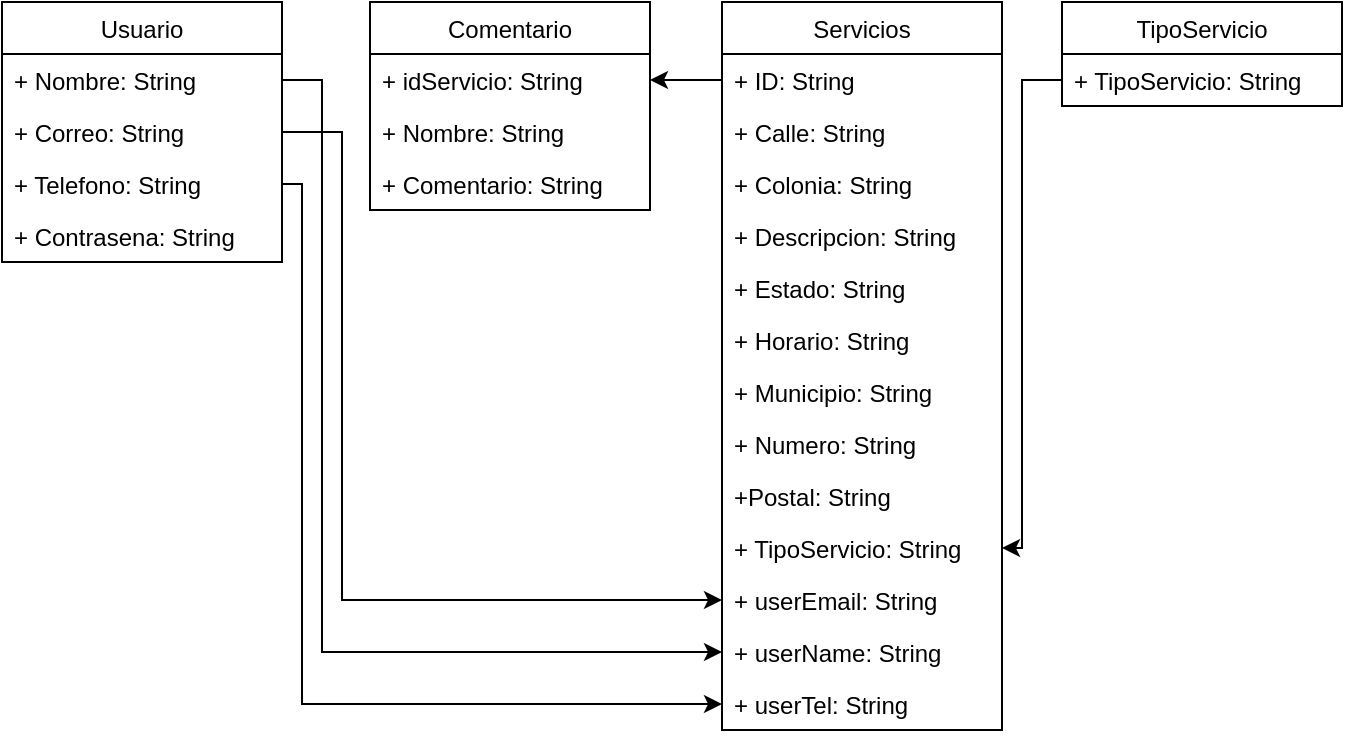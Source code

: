 <mxfile version="18.0.2" type="github">
  <diagram id="5dNm-db4SnpCI-d1yvFE" name="Page-1">
    <mxGraphModel dx="1240" dy="743" grid="1" gridSize="10" guides="1" tooltips="1" connect="1" arrows="1" fold="1" page="1" pageScale="1" pageWidth="827" pageHeight="1169" math="0" shadow="0">
      <root>
        <mxCell id="0" />
        <mxCell id="1" parent="0" />
        <mxCell id="A_5fuHN3O4RCUiWuTSh4-4" value="Usuario" style="swimlane;fontStyle=0;childLayout=stackLayout;horizontal=1;startSize=26;fillColor=none;horizontalStack=0;resizeParent=1;resizeParentMax=0;resizeLast=0;collapsible=1;marginBottom=0;" vertex="1" parent="1">
          <mxGeometry x="90" y="230" width="140" height="130" as="geometry" />
        </mxCell>
        <mxCell id="A_5fuHN3O4RCUiWuTSh4-7" value="+ Nombre: String" style="text;strokeColor=none;fillColor=none;align=left;verticalAlign=top;spacingLeft=4;spacingRight=4;overflow=hidden;rotatable=0;points=[[0,0.5],[1,0.5]];portConstraint=eastwest;" vertex="1" parent="A_5fuHN3O4RCUiWuTSh4-4">
          <mxGeometry y="26" width="140" height="26" as="geometry" />
        </mxCell>
        <mxCell id="A_5fuHN3O4RCUiWuTSh4-5" value="+ Correo: String" style="text;strokeColor=none;fillColor=none;align=left;verticalAlign=top;spacingLeft=4;spacingRight=4;overflow=hidden;rotatable=0;points=[[0,0.5],[1,0.5]];portConstraint=eastwest;" vertex="1" parent="A_5fuHN3O4RCUiWuTSh4-4">
          <mxGeometry y="52" width="140" height="26" as="geometry" />
        </mxCell>
        <mxCell id="A_5fuHN3O4RCUiWuTSh4-6" value="+ Telefono: String" style="text;strokeColor=none;fillColor=none;align=left;verticalAlign=top;spacingLeft=4;spacingRight=4;overflow=hidden;rotatable=0;points=[[0,0.5],[1,0.5]];portConstraint=eastwest;" vertex="1" parent="A_5fuHN3O4RCUiWuTSh4-4">
          <mxGeometry y="78" width="140" height="26" as="geometry" />
        </mxCell>
        <mxCell id="A_5fuHN3O4RCUiWuTSh4-10" value="+ Contrasena: String" style="text;strokeColor=none;fillColor=none;align=left;verticalAlign=top;spacingLeft=4;spacingRight=4;overflow=hidden;rotatable=0;points=[[0,0.5],[1,0.5]];portConstraint=eastwest;" vertex="1" parent="A_5fuHN3O4RCUiWuTSh4-4">
          <mxGeometry y="104" width="140" height="26" as="geometry" />
        </mxCell>
        <mxCell id="A_5fuHN3O4RCUiWuTSh4-11" value="TipoServicio" style="swimlane;fontStyle=0;childLayout=stackLayout;horizontal=1;startSize=26;fillColor=none;horizontalStack=0;resizeParent=1;resizeParentMax=0;resizeLast=0;collapsible=1;marginBottom=0;" vertex="1" parent="1">
          <mxGeometry x="620" y="230" width="140" height="52" as="geometry" />
        </mxCell>
        <mxCell id="A_5fuHN3O4RCUiWuTSh4-12" value="+ TipoServicio: String" style="text;strokeColor=none;fillColor=none;align=left;verticalAlign=top;spacingLeft=4;spacingRight=4;overflow=hidden;rotatable=0;points=[[0,0.5],[1,0.5]];portConstraint=eastwest;" vertex="1" parent="A_5fuHN3O4RCUiWuTSh4-11">
          <mxGeometry y="26" width="140" height="26" as="geometry" />
        </mxCell>
        <mxCell id="A_5fuHN3O4RCUiWuTSh4-16" value="Servicios" style="swimlane;fontStyle=0;childLayout=stackLayout;horizontal=1;startSize=26;fillColor=none;horizontalStack=0;resizeParent=1;resizeParentMax=0;resizeLast=0;collapsible=1;marginBottom=0;" vertex="1" parent="1">
          <mxGeometry x="450" y="230" width="140" height="364" as="geometry" />
        </mxCell>
        <mxCell id="A_5fuHN3O4RCUiWuTSh4-25" value="+ ID: String" style="text;strokeColor=none;fillColor=none;align=left;verticalAlign=top;spacingLeft=4;spacingRight=4;overflow=hidden;rotatable=0;points=[[0,0.5],[1,0.5]];portConstraint=eastwest;" vertex="1" parent="A_5fuHN3O4RCUiWuTSh4-16">
          <mxGeometry y="26" width="140" height="26" as="geometry" />
        </mxCell>
        <mxCell id="A_5fuHN3O4RCUiWuTSh4-17" value="+ Calle: String" style="text;strokeColor=none;fillColor=none;align=left;verticalAlign=top;spacingLeft=4;spacingRight=4;overflow=hidden;rotatable=0;points=[[0,0.5],[1,0.5]];portConstraint=eastwest;" vertex="1" parent="A_5fuHN3O4RCUiWuTSh4-16">
          <mxGeometry y="52" width="140" height="26" as="geometry" />
        </mxCell>
        <mxCell id="A_5fuHN3O4RCUiWuTSh4-23" value="+ Colonia: String" style="text;strokeColor=none;fillColor=none;align=left;verticalAlign=top;spacingLeft=4;spacingRight=4;overflow=hidden;rotatable=0;points=[[0,0.5],[1,0.5]];portConstraint=eastwest;" vertex="1" parent="A_5fuHN3O4RCUiWuTSh4-16">
          <mxGeometry y="78" width="140" height="26" as="geometry" />
        </mxCell>
        <mxCell id="A_5fuHN3O4RCUiWuTSh4-28" value="+ Descripcion: String&#xa;" style="text;strokeColor=none;fillColor=none;align=left;verticalAlign=top;spacingLeft=4;spacingRight=4;overflow=hidden;rotatable=0;points=[[0,0.5],[1,0.5]];portConstraint=eastwest;" vertex="1" parent="A_5fuHN3O4RCUiWuTSh4-16">
          <mxGeometry y="104" width="140" height="26" as="geometry" />
        </mxCell>
        <mxCell id="A_5fuHN3O4RCUiWuTSh4-27" value="+ Estado: String" style="text;strokeColor=none;fillColor=none;align=left;verticalAlign=top;spacingLeft=4;spacingRight=4;overflow=hidden;rotatable=0;points=[[0,0.5],[1,0.5]];portConstraint=eastwest;" vertex="1" parent="A_5fuHN3O4RCUiWuTSh4-16">
          <mxGeometry y="130" width="140" height="26" as="geometry" />
        </mxCell>
        <mxCell id="A_5fuHN3O4RCUiWuTSh4-26" value="+ Horario: String" style="text;strokeColor=none;fillColor=none;align=left;verticalAlign=top;spacingLeft=4;spacingRight=4;overflow=hidden;rotatable=0;points=[[0,0.5],[1,0.5]];portConstraint=eastwest;" vertex="1" parent="A_5fuHN3O4RCUiWuTSh4-16">
          <mxGeometry y="156" width="140" height="26" as="geometry" />
        </mxCell>
        <mxCell id="A_5fuHN3O4RCUiWuTSh4-24" value="+ Municipio: String" style="text;strokeColor=none;fillColor=none;align=left;verticalAlign=top;spacingLeft=4;spacingRight=4;overflow=hidden;rotatable=0;points=[[0,0.5],[1,0.5]];portConstraint=eastwest;" vertex="1" parent="A_5fuHN3O4RCUiWuTSh4-16">
          <mxGeometry y="182" width="140" height="26" as="geometry" />
        </mxCell>
        <mxCell id="A_5fuHN3O4RCUiWuTSh4-22" value="+ Numero: String" style="text;strokeColor=none;fillColor=none;align=left;verticalAlign=top;spacingLeft=4;spacingRight=4;overflow=hidden;rotatable=0;points=[[0,0.5],[1,0.5]];portConstraint=eastwest;" vertex="1" parent="A_5fuHN3O4RCUiWuTSh4-16">
          <mxGeometry y="208" width="140" height="26" as="geometry" />
        </mxCell>
        <mxCell id="A_5fuHN3O4RCUiWuTSh4-21" value="+Postal: String" style="text;strokeColor=none;fillColor=none;align=left;verticalAlign=top;spacingLeft=4;spacingRight=4;overflow=hidden;rotatable=0;points=[[0,0.5],[1,0.5]];portConstraint=eastwest;" vertex="1" parent="A_5fuHN3O4RCUiWuTSh4-16">
          <mxGeometry y="234" width="140" height="26" as="geometry" />
        </mxCell>
        <mxCell id="A_5fuHN3O4RCUiWuTSh4-30" value="+ TipoServicio: String" style="text;strokeColor=none;fillColor=none;align=left;verticalAlign=top;spacingLeft=4;spacingRight=4;overflow=hidden;rotatable=0;points=[[0,0.5],[1,0.5]];portConstraint=eastwest;" vertex="1" parent="A_5fuHN3O4RCUiWuTSh4-16">
          <mxGeometry y="260" width="140" height="26" as="geometry" />
        </mxCell>
        <mxCell id="A_5fuHN3O4RCUiWuTSh4-29" value="+ userEmail: String" style="text;strokeColor=none;fillColor=none;align=left;verticalAlign=top;spacingLeft=4;spacingRight=4;overflow=hidden;rotatable=0;points=[[0,0.5],[1,0.5]];portConstraint=eastwest;" vertex="1" parent="A_5fuHN3O4RCUiWuTSh4-16">
          <mxGeometry y="286" width="140" height="26" as="geometry" />
        </mxCell>
        <mxCell id="A_5fuHN3O4RCUiWuTSh4-32" value="+ userName: String" style="text;strokeColor=none;fillColor=none;align=left;verticalAlign=top;spacingLeft=4;spacingRight=4;overflow=hidden;rotatable=0;points=[[0,0.5],[1,0.5]];portConstraint=eastwest;" vertex="1" parent="A_5fuHN3O4RCUiWuTSh4-16">
          <mxGeometry y="312" width="140" height="26" as="geometry" />
        </mxCell>
        <mxCell id="A_5fuHN3O4RCUiWuTSh4-31" value="+ userTel: String" style="text;strokeColor=none;fillColor=none;align=left;verticalAlign=top;spacingLeft=4;spacingRight=4;overflow=hidden;rotatable=0;points=[[0,0.5],[1,0.5]];portConstraint=eastwest;" vertex="1" parent="A_5fuHN3O4RCUiWuTSh4-16">
          <mxGeometry y="338" width="140" height="26" as="geometry" />
        </mxCell>
        <mxCell id="A_5fuHN3O4RCUiWuTSh4-35" value="Comentario" style="swimlane;fontStyle=0;childLayout=stackLayout;horizontal=1;startSize=26;fillColor=none;horizontalStack=0;resizeParent=1;resizeParentMax=0;resizeLast=0;collapsible=1;marginBottom=0;" vertex="1" parent="1">
          <mxGeometry x="274" y="230" width="140" height="104" as="geometry" />
        </mxCell>
        <mxCell id="A_5fuHN3O4RCUiWuTSh4-39" value="+ idServicio: String" style="text;strokeColor=none;fillColor=none;align=left;verticalAlign=top;spacingLeft=4;spacingRight=4;overflow=hidden;rotatable=0;points=[[0,0.5],[1,0.5]];portConstraint=eastwest;" vertex="1" parent="A_5fuHN3O4RCUiWuTSh4-35">
          <mxGeometry y="26" width="140" height="26" as="geometry" />
        </mxCell>
        <mxCell id="A_5fuHN3O4RCUiWuTSh4-36" value="+ Nombre: String" style="text;strokeColor=none;fillColor=none;align=left;verticalAlign=top;spacingLeft=4;spacingRight=4;overflow=hidden;rotatable=0;points=[[0,0.5],[1,0.5]];portConstraint=eastwest;" vertex="1" parent="A_5fuHN3O4RCUiWuTSh4-35">
          <mxGeometry y="52" width="140" height="26" as="geometry" />
        </mxCell>
        <mxCell id="A_5fuHN3O4RCUiWuTSh4-38" value="+ Comentario: String" style="text;strokeColor=none;fillColor=none;align=left;verticalAlign=top;spacingLeft=4;spacingRight=4;overflow=hidden;rotatable=0;points=[[0,0.5],[1,0.5]];portConstraint=eastwest;" vertex="1" parent="A_5fuHN3O4RCUiWuTSh4-35">
          <mxGeometry y="78" width="140" height="26" as="geometry" />
        </mxCell>
        <mxCell id="A_5fuHN3O4RCUiWuTSh4-40" style="edgeStyle=orthogonalEdgeStyle;rounded=0;orthogonalLoop=1;jettySize=auto;html=1;entryX=1;entryY=0.5;entryDx=0;entryDy=0;" edge="1" parent="1" source="A_5fuHN3O4RCUiWuTSh4-12" target="A_5fuHN3O4RCUiWuTSh4-30">
          <mxGeometry relative="1" as="geometry">
            <Array as="points">
              <mxPoint x="600" y="269" />
              <mxPoint x="600" y="503" />
            </Array>
          </mxGeometry>
        </mxCell>
        <mxCell id="A_5fuHN3O4RCUiWuTSh4-41" style="edgeStyle=orthogonalEdgeStyle;rounded=0;orthogonalLoop=1;jettySize=auto;html=1;entryX=1;entryY=0.5;entryDx=0;entryDy=0;" edge="1" parent="1" source="A_5fuHN3O4RCUiWuTSh4-25" target="A_5fuHN3O4RCUiWuTSh4-39">
          <mxGeometry relative="1" as="geometry" />
        </mxCell>
        <mxCell id="A_5fuHN3O4RCUiWuTSh4-42" style="edgeStyle=orthogonalEdgeStyle;rounded=0;orthogonalLoop=1;jettySize=auto;html=1;exitX=1;exitY=0.5;exitDx=0;exitDy=0;entryX=0;entryY=0.5;entryDx=0;entryDy=0;" edge="1" parent="1" source="A_5fuHN3O4RCUiWuTSh4-7" target="A_5fuHN3O4RCUiWuTSh4-32">
          <mxGeometry relative="1" as="geometry">
            <Array as="points">
              <mxPoint x="250" y="269" />
              <mxPoint x="250" y="555" />
            </Array>
          </mxGeometry>
        </mxCell>
        <mxCell id="A_5fuHN3O4RCUiWuTSh4-43" style="edgeStyle=orthogonalEdgeStyle;rounded=0;orthogonalLoop=1;jettySize=auto;html=1;entryX=0;entryY=0.5;entryDx=0;entryDy=0;" edge="1" parent="1" source="A_5fuHN3O4RCUiWuTSh4-6" target="A_5fuHN3O4RCUiWuTSh4-31">
          <mxGeometry relative="1" as="geometry">
            <Array as="points">
              <mxPoint x="240" y="321" />
              <mxPoint x="240" y="581" />
            </Array>
          </mxGeometry>
        </mxCell>
        <mxCell id="A_5fuHN3O4RCUiWuTSh4-44" style="edgeStyle=orthogonalEdgeStyle;rounded=0;orthogonalLoop=1;jettySize=auto;html=1;entryX=0;entryY=0.5;entryDx=0;entryDy=0;" edge="1" parent="1" source="A_5fuHN3O4RCUiWuTSh4-5" target="A_5fuHN3O4RCUiWuTSh4-29">
          <mxGeometry relative="1" as="geometry">
            <Array as="points">
              <mxPoint x="260" y="295" />
              <mxPoint x="260" y="529" />
            </Array>
          </mxGeometry>
        </mxCell>
      </root>
    </mxGraphModel>
  </diagram>
</mxfile>
